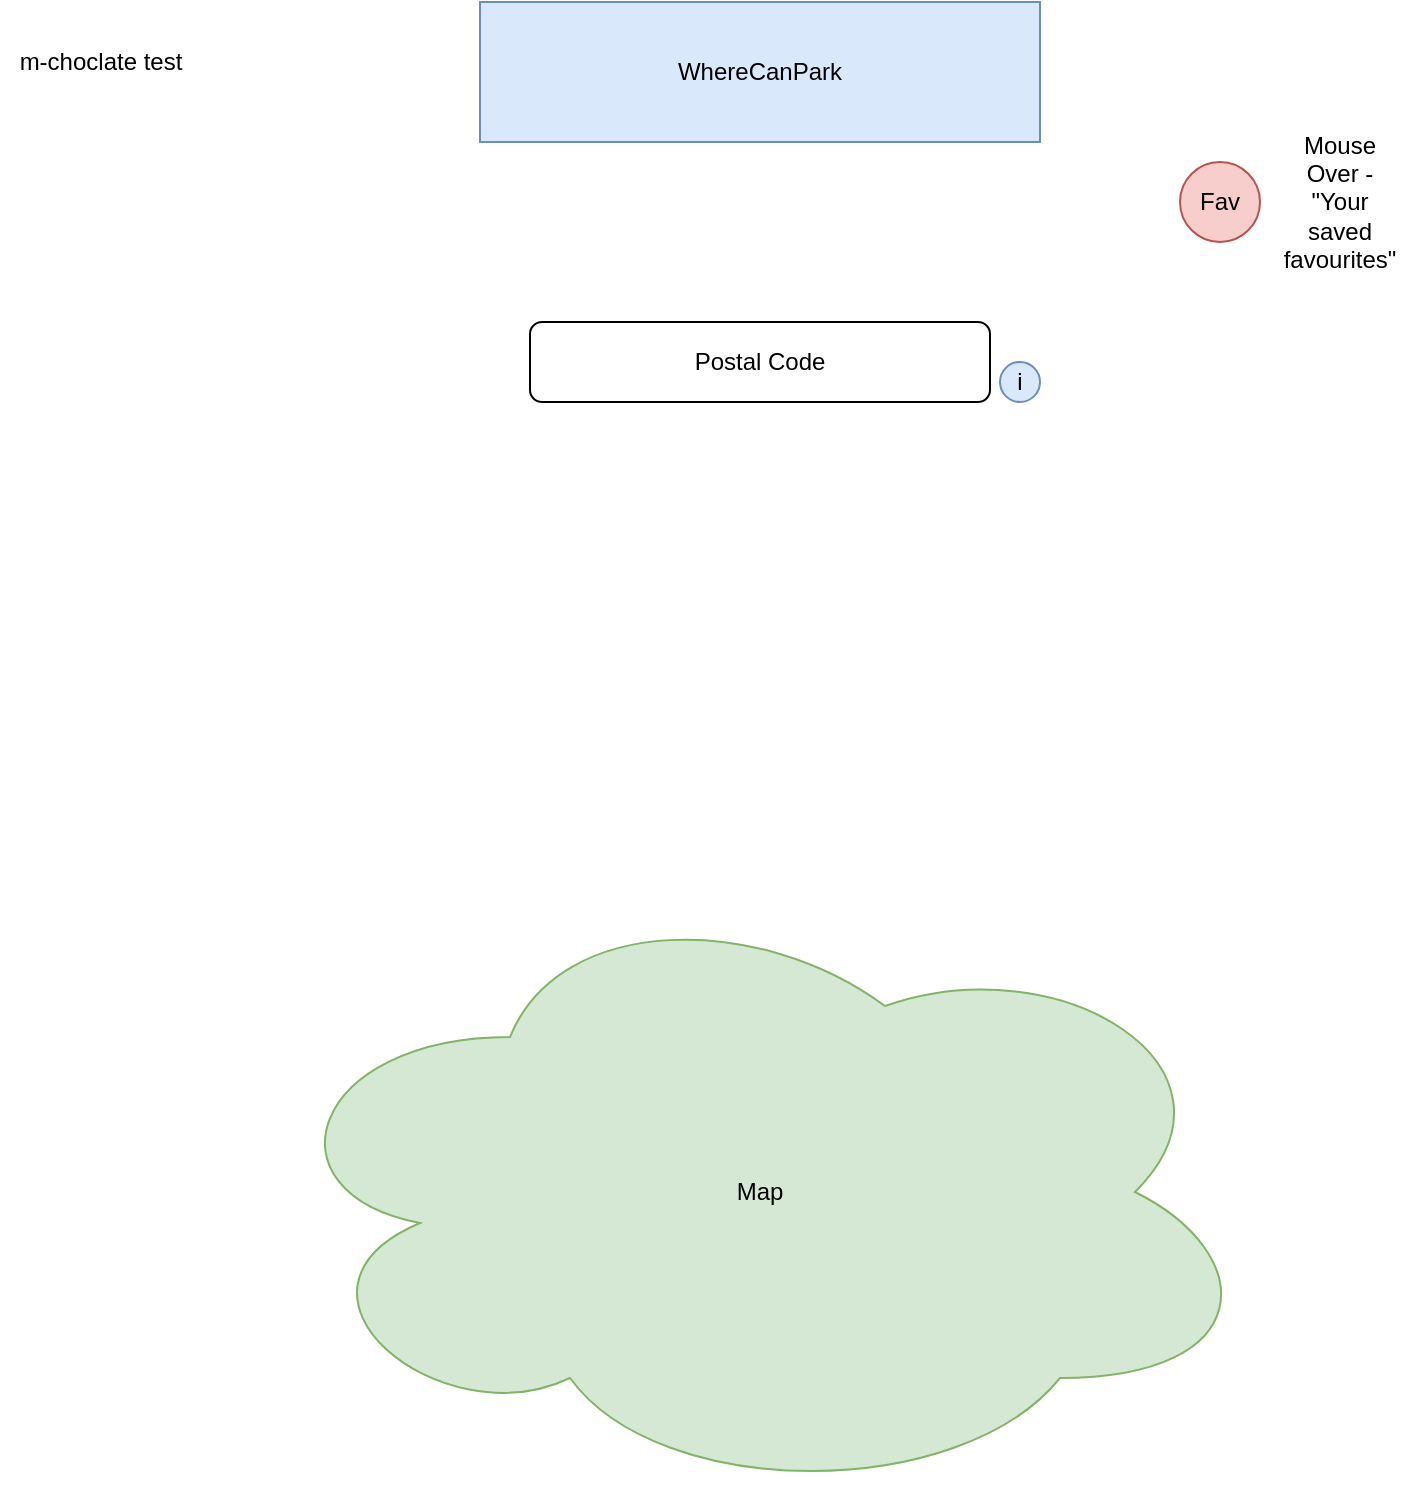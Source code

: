 <mxfile version="16.3.0" type="github" pages="2">
  <diagram id="23g47a9EaEvK0tUbJpkt" name="Main">
    <mxGraphModel dx="2062" dy="1122" grid="1" gridSize="10" guides="1" tooltips="1" connect="1" arrows="1" fold="1" page="1" pageScale="1" pageWidth="850" pageHeight="1100" math="0" shadow="0">
      <root>
        <mxCell id="0" />
        <mxCell id="1" parent="0" />
        <mxCell id="u7ouZlN-CKTeuyxDNOdF-1" value="Postal Code" style="rounded=1;whiteSpace=wrap;html=1;" vertex="1" parent="1">
          <mxGeometry x="285" y="240" width="230" height="40" as="geometry" />
        </mxCell>
        <mxCell id="FKocVy8e3mpwnJnG5iKA-1" value="m-choclate test" style="text;html=1;align=center;verticalAlign=middle;resizable=0;points=[];autosize=1;strokeColor=none;fillColor=none;" vertex="1" parent="1">
          <mxGeometry x="20" y="100" width="100" height="20" as="geometry" />
        </mxCell>
        <mxCell id="u7ouZlN-CKTeuyxDNOdF-6" value="WhereCanPark" style="rounded=0;whiteSpace=wrap;html=1;fillColor=#dae8fc;strokeColor=#6c8ebf;" vertex="1" parent="1">
          <mxGeometry x="260" y="80" width="280" height="70" as="geometry" />
        </mxCell>
        <mxCell id="u7ouZlN-CKTeuyxDNOdF-7" value="Map" style="ellipse;shape=cloud;whiteSpace=wrap;html=1;fillColor=#d5e8d4;strokeColor=#82b366;" vertex="1" parent="1">
          <mxGeometry x="150" y="520" width="500" height="310" as="geometry" />
        </mxCell>
        <mxCell id="u7ouZlN-CKTeuyxDNOdF-8" value="Fav" style="ellipse;whiteSpace=wrap;html=1;fillColor=#f8cecc;strokeColor=#b85450;" vertex="1" parent="1">
          <mxGeometry x="610" y="160" width="40" height="40" as="geometry" />
        </mxCell>
        <mxCell id="u7ouZlN-CKTeuyxDNOdF-9" value="Mouse Over - &quot;Your saved favourites&quot;" style="text;html=1;strokeColor=none;fillColor=none;align=center;verticalAlign=middle;whiteSpace=wrap;rounded=0;" vertex="1" parent="1">
          <mxGeometry x="660" y="155" width="60" height="50" as="geometry" />
        </mxCell>
        <mxCell id="u7ouZlN-CKTeuyxDNOdF-11" value="i" style="ellipse;whiteSpace=wrap;html=1;fillColor=#dae8fc;strokeColor=#6c8ebf;" vertex="1" parent="1">
          <mxGeometry x="520" y="260" width="20" height="20" as="geometry" />
        </mxCell>
      </root>
    </mxGraphModel>
  </diagram>
  <diagram id="6ObayH8LxxK3YYAO3bTs" name="Favourites">
    <mxGraphModel dx="2062" dy="1122" grid="1" gridSize="10" guides="1" tooltips="1" connect="1" arrows="1" fold="1" page="1" pageScale="1" pageWidth="850" pageHeight="1100" math="0" shadow="0">
      <root>
        <mxCell id="L2pB36DwLTajfiIPt22F-0" />
        <mxCell id="L2pB36DwLTajfiIPt22F-1" parent="L2pB36DwLTajfiIPt22F-0" />
        <mxCell id="3sLBTO2HNdFKD5e_auxT-0" value="Name&lt;span style=&quot;white-space: pre&quot;&gt;	&lt;span style=&quot;white-space: pre&quot;&gt;	&lt;span style=&quot;white-space: pre&quot;&gt;	&lt;/span&gt;&lt;span style=&quot;white-space: pre&quot;&gt;	&lt;/span&gt;&lt;/span&gt;&lt;span style=&quot;white-space: pre&quot;&gt;	&lt;/span&gt;&lt;/span&gt;Color Icon&lt;span style=&quot;white-space: pre&quot;&gt;	&lt;span style=&quot;white-space: pre&quot;&gt;	&lt;span style=&quot;white-space: pre&quot;&gt;	&lt;/span&gt;&lt;/span&gt;&lt;span style=&quot;white-space: pre&quot;&gt;	&lt;/span&gt;&lt;/span&gt;Avail Lots" style="rounded=1;whiteSpace=wrap;html=1;" vertex="1" parent="L2pB36DwLTajfiIPt22F-1">
          <mxGeometry x="180" y="120" width="460" height="30" as="geometry" />
        </mxCell>
        <mxCell id="3sLBTO2HNdFKD5e_auxT-1" value="Favourites" style="text;html=1;strokeColor=none;fillColor=none;align=center;verticalAlign=middle;whiteSpace=wrap;rounded=0;" vertex="1" parent="L2pB36DwLTajfiIPt22F-1">
          <mxGeometry x="290" y="40" width="230" height="40" as="geometry" />
        </mxCell>
        <mxCell id="3sLBTO2HNdFKD5e_auxT-2" value="Del" style="ellipse;whiteSpace=wrap;html=1;" vertex="1" parent="L2pB36DwLTajfiIPt22F-1">
          <mxGeometry x="650" y="115" width="40" height="35" as="geometry" />
        </mxCell>
        <mxCell id="3sLBTO2HNdFKD5e_auxT-3" value="(List of 10)" style="text;html=1;strokeColor=none;fillColor=none;align=center;verticalAlign=middle;whiteSpace=wrap;rounded=0;" vertex="1" parent="L2pB36DwLTajfiIPt22F-1">
          <mxGeometry x="450" y="45" width="60" height="30" as="geometry" />
        </mxCell>
      </root>
    </mxGraphModel>
  </diagram>
</mxfile>
